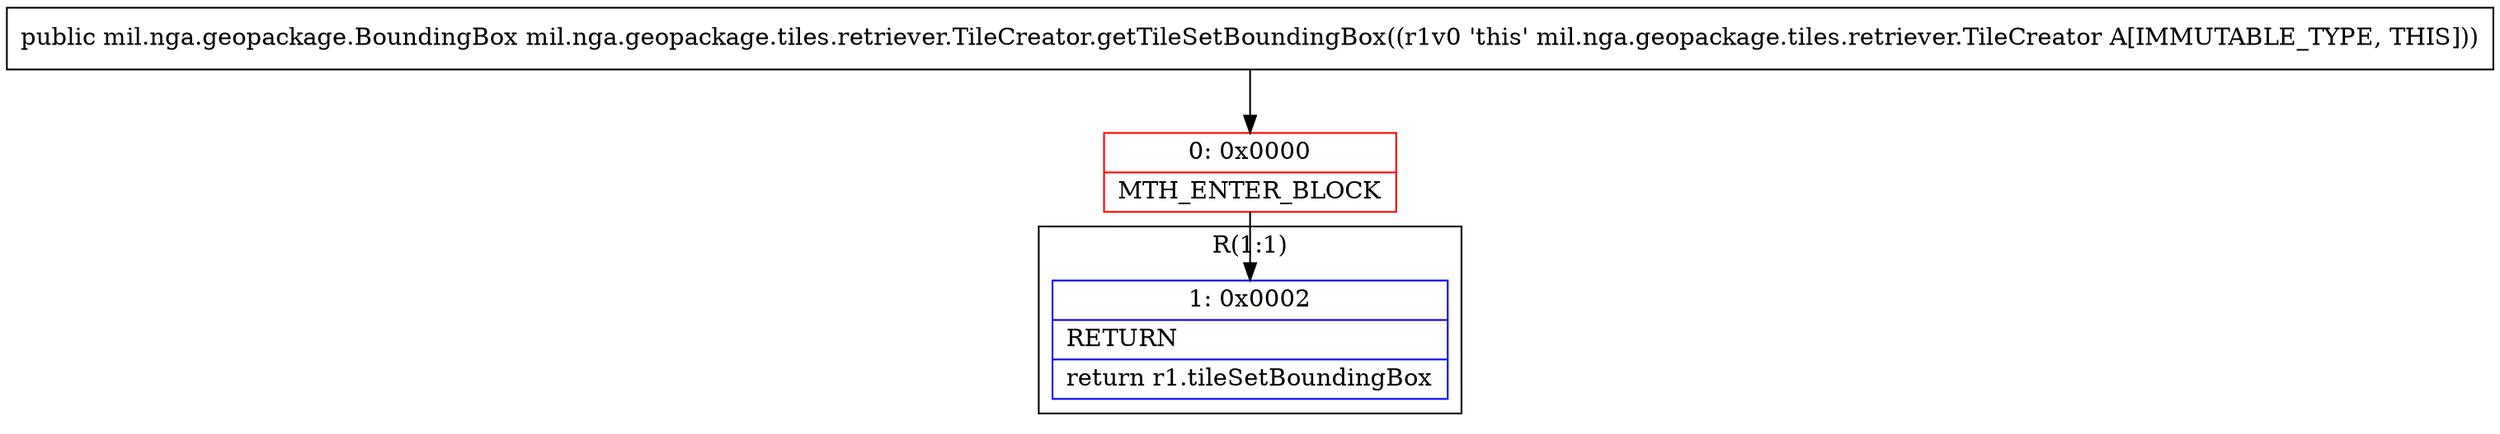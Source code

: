 digraph "CFG formil.nga.geopackage.tiles.retriever.TileCreator.getTileSetBoundingBox()Lmil\/nga\/geopackage\/BoundingBox;" {
subgraph cluster_Region_1746561542 {
label = "R(1:1)";
node [shape=record,color=blue];
Node_1 [shape=record,label="{1\:\ 0x0002|RETURN\l|return r1.tileSetBoundingBox\l}"];
}
Node_0 [shape=record,color=red,label="{0\:\ 0x0000|MTH_ENTER_BLOCK\l}"];
MethodNode[shape=record,label="{public mil.nga.geopackage.BoundingBox mil.nga.geopackage.tiles.retriever.TileCreator.getTileSetBoundingBox((r1v0 'this' mil.nga.geopackage.tiles.retriever.TileCreator A[IMMUTABLE_TYPE, THIS])) }"];
MethodNode -> Node_0;
Node_0 -> Node_1;
}

